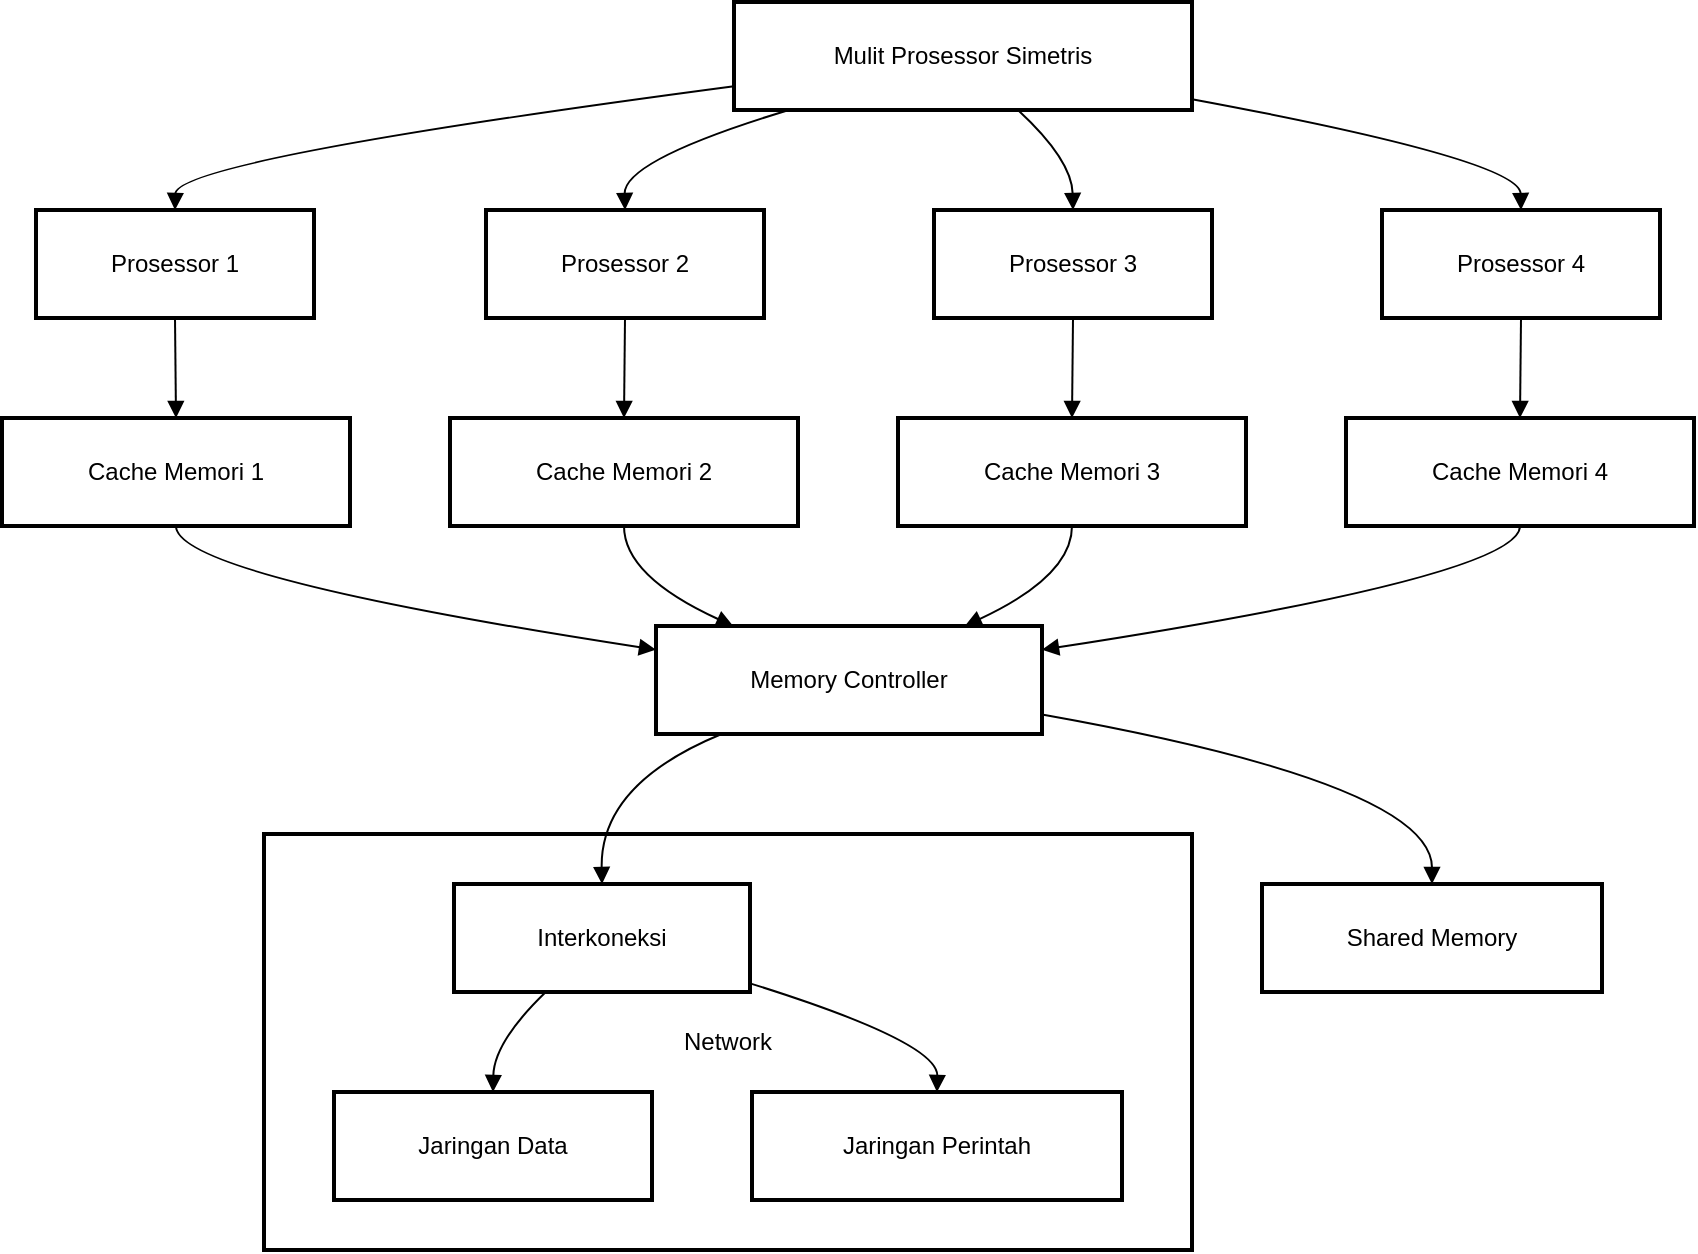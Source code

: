 <mxfile version="26.2.14">
  <diagram name="Halaman-1" id="SwQCiDL9Hc7FLYayvfi6">
    <mxGraphModel>
      <root>
        <mxCell id="0" />
        <mxCell id="1" parent="0" />
        <mxCell id="2" value="Network" style="whiteSpace=wrap;strokeWidth=2;" vertex="1" parent="1">
          <mxGeometry x="139" y="424" width="464" height="208" as="geometry" />
        </mxCell>
        <mxCell id="3" value="Mulit Prosessor Simetris" style="whiteSpace=wrap;strokeWidth=2;" vertex="1" parent="1">
          <mxGeometry x="374" y="8" width="229" height="54" as="geometry" />
        </mxCell>
        <mxCell id="4" value="Prosessor 1" style="whiteSpace=wrap;strokeWidth=2;" vertex="1" parent="1">
          <mxGeometry x="25" y="112" width="139" height="54" as="geometry" />
        </mxCell>
        <mxCell id="5" value="Prosessor 2" style="whiteSpace=wrap;strokeWidth=2;" vertex="1" parent="1">
          <mxGeometry x="250" y="112" width="139" height="54" as="geometry" />
        </mxCell>
        <mxCell id="6" value="Prosessor 3" style="whiteSpace=wrap;strokeWidth=2;" vertex="1" parent="1">
          <mxGeometry x="474" y="112" width="139" height="54" as="geometry" />
        </mxCell>
        <mxCell id="7" value="Prosessor 4" style="whiteSpace=wrap;strokeWidth=2;" vertex="1" parent="1">
          <mxGeometry x="698" y="112" width="139" height="54" as="geometry" />
        </mxCell>
        <mxCell id="8" value="Cache Memori 1" style="whiteSpace=wrap;strokeWidth=2;" vertex="1" parent="1">
          <mxGeometry x="8" y="216" width="174" height="54" as="geometry" />
        </mxCell>
        <mxCell id="9" value="Cache Memori 2" style="whiteSpace=wrap;strokeWidth=2;" vertex="1" parent="1">
          <mxGeometry x="232" y="216" width="174" height="54" as="geometry" />
        </mxCell>
        <mxCell id="10" value="Cache Memori 3" style="whiteSpace=wrap;strokeWidth=2;" vertex="1" parent="1">
          <mxGeometry x="456" y="216" width="174" height="54" as="geometry" />
        </mxCell>
        <mxCell id="11" value="Cache Memori 4" style="whiteSpace=wrap;strokeWidth=2;" vertex="1" parent="1">
          <mxGeometry x="680" y="216" width="174" height="54" as="geometry" />
        </mxCell>
        <mxCell id="12" value="Memory Controller" style="whiteSpace=wrap;strokeWidth=2;" vertex="1" parent="1">
          <mxGeometry x="335" y="320" width="193" height="54" as="geometry" />
        </mxCell>
        <mxCell id="13" value="Shared Memory" style="whiteSpace=wrap;strokeWidth=2;" vertex="1" parent="1">
          <mxGeometry x="638" y="449" width="170" height="54" as="geometry" />
        </mxCell>
        <mxCell id="14" value="Interkoneksi" style="whiteSpace=wrap;strokeWidth=2;" vertex="1" parent="1">
          <mxGeometry x="234" y="449" width="148" height="54" as="geometry" />
        </mxCell>
        <mxCell id="15" value="Jaringan Data" style="whiteSpace=wrap;strokeWidth=2;" vertex="1" parent="1">
          <mxGeometry x="174" y="553" width="159" height="54" as="geometry" />
        </mxCell>
        <mxCell id="16" value="Jaringan Perintah" style="whiteSpace=wrap;strokeWidth=2;" vertex="1" parent="1">
          <mxGeometry x="383" y="553" width="185" height="54" as="geometry" />
        </mxCell>
        <mxCell id="17" value="" style="curved=1;startArrow=none;endArrow=block;exitX=0;exitY=0.78;entryX=0.5;entryY=0;" edge="1" parent="1" source="3" target="4">
          <mxGeometry relative="1" as="geometry">
            <Array as="points">
              <mxPoint x="95" y="87" />
            </Array>
          </mxGeometry>
        </mxCell>
        <mxCell id="18" value="" style="curved=1;startArrow=none;endArrow=block;exitX=0.12;exitY=1;entryX=0.5;entryY=0;" edge="1" parent="1" source="3" target="5">
          <mxGeometry relative="1" as="geometry">
            <Array as="points">
              <mxPoint x="319" y="87" />
            </Array>
          </mxGeometry>
        </mxCell>
        <mxCell id="19" value="" style="curved=1;startArrow=none;endArrow=block;exitX=0.62;exitY=1;entryX=0.5;entryY=0;" edge="1" parent="1" source="3" target="6">
          <mxGeometry relative="1" as="geometry">
            <Array as="points">
              <mxPoint x="543" y="87" />
            </Array>
          </mxGeometry>
        </mxCell>
        <mxCell id="20" value="" style="curved=1;startArrow=none;endArrow=block;exitX=1;exitY=0.9;entryX=0.5;entryY=0;" edge="1" parent="1" source="3" target="7">
          <mxGeometry relative="1" as="geometry">
            <Array as="points">
              <mxPoint x="767" y="87" />
            </Array>
          </mxGeometry>
        </mxCell>
        <mxCell id="21" value="" style="curved=1;startArrow=none;endArrow=block;exitX=0.5;exitY=1;entryX=0.5;entryY=0;" edge="1" parent="1" source="4" target="8">
          <mxGeometry relative="1" as="geometry">
            <Array as="points" />
          </mxGeometry>
        </mxCell>
        <mxCell id="22" value="" style="curved=1;startArrow=none;endArrow=block;exitX=0.5;exitY=1;entryX=0.5;entryY=0;" edge="1" parent="1" source="5" target="9">
          <mxGeometry relative="1" as="geometry">
            <Array as="points" />
          </mxGeometry>
        </mxCell>
        <mxCell id="23" value="" style="curved=1;startArrow=none;endArrow=block;exitX=0.5;exitY=1;entryX=0.5;entryY=0;" edge="1" parent="1" source="6" target="10">
          <mxGeometry relative="1" as="geometry">
            <Array as="points" />
          </mxGeometry>
        </mxCell>
        <mxCell id="24" value="" style="curved=1;startArrow=none;endArrow=block;exitX=0.5;exitY=1;entryX=0.5;entryY=0;" edge="1" parent="1" source="7" target="11">
          <mxGeometry relative="1" as="geometry">
            <Array as="points" />
          </mxGeometry>
        </mxCell>
        <mxCell id="25" value="" style="curved=1;startArrow=none;endArrow=block;exitX=0.5;exitY=1;entryX=0;entryY=0.22;" edge="1" parent="1" source="8" target="12">
          <mxGeometry relative="1" as="geometry">
            <Array as="points">
              <mxPoint x="95" y="295" />
            </Array>
          </mxGeometry>
        </mxCell>
        <mxCell id="26" value="" style="curved=1;startArrow=none;endArrow=block;exitX=0.5;exitY=1;entryX=0.2;entryY=0;" edge="1" parent="1" source="9" target="12">
          <mxGeometry relative="1" as="geometry">
            <Array as="points">
              <mxPoint x="319" y="295" />
            </Array>
          </mxGeometry>
        </mxCell>
        <mxCell id="27" value="" style="curved=1;startArrow=none;endArrow=block;exitX=0.5;exitY=1;entryX=0.8;entryY=0;" edge="1" parent="1" source="10" target="12">
          <mxGeometry relative="1" as="geometry">
            <Array as="points">
              <mxPoint x="543" y="295" />
            </Array>
          </mxGeometry>
        </mxCell>
        <mxCell id="28" value="" style="curved=1;startArrow=none;endArrow=block;exitX=0.5;exitY=1;entryX=1;entryY=0.22;" edge="1" parent="1" source="11" target="12">
          <mxGeometry relative="1" as="geometry">
            <Array as="points">
              <mxPoint x="767" y="295" />
            </Array>
          </mxGeometry>
        </mxCell>
        <mxCell id="29" value="" style="curved=1;startArrow=none;endArrow=block;exitX=1;exitY=0.82;entryX=0.5;entryY=0;" edge="1" parent="1" source="12" target="13">
          <mxGeometry relative="1" as="geometry">
            <Array as="points">
              <mxPoint x="723" y="399" />
            </Array>
          </mxGeometry>
        </mxCell>
        <mxCell id="30" value="" style="curved=1;startArrow=none;endArrow=block;exitX=0.31;exitY=1;entryX=0.5;entryY=0;" edge="1" parent="1" source="14" target="15">
          <mxGeometry relative="1" as="geometry">
            <Array as="points">
              <mxPoint x="254" y="528" />
            </Array>
          </mxGeometry>
        </mxCell>
        <mxCell id="31" value="" style="curved=1;startArrow=none;endArrow=block;exitX=1;exitY=0.92;entryX=0.5;entryY=0;" edge="1" parent="1" source="14" target="16">
          <mxGeometry relative="1" as="geometry">
            <Array as="points">
              <mxPoint x="476" y="528" />
            </Array>
          </mxGeometry>
        </mxCell>
        <mxCell id="32" value="" style="curved=1;startArrow=none;endArrow=block;exitX=0.17;exitY=1;entryX=0.5;entryY=0;" edge="1" parent="1" source="12" target="14">
          <mxGeometry relative="1" as="geometry">
            <Array as="points">
              <mxPoint x="307" y="399" />
            </Array>
          </mxGeometry>
        </mxCell>
      </root>
    </mxGraphModel>
  </diagram>
</mxfile>
